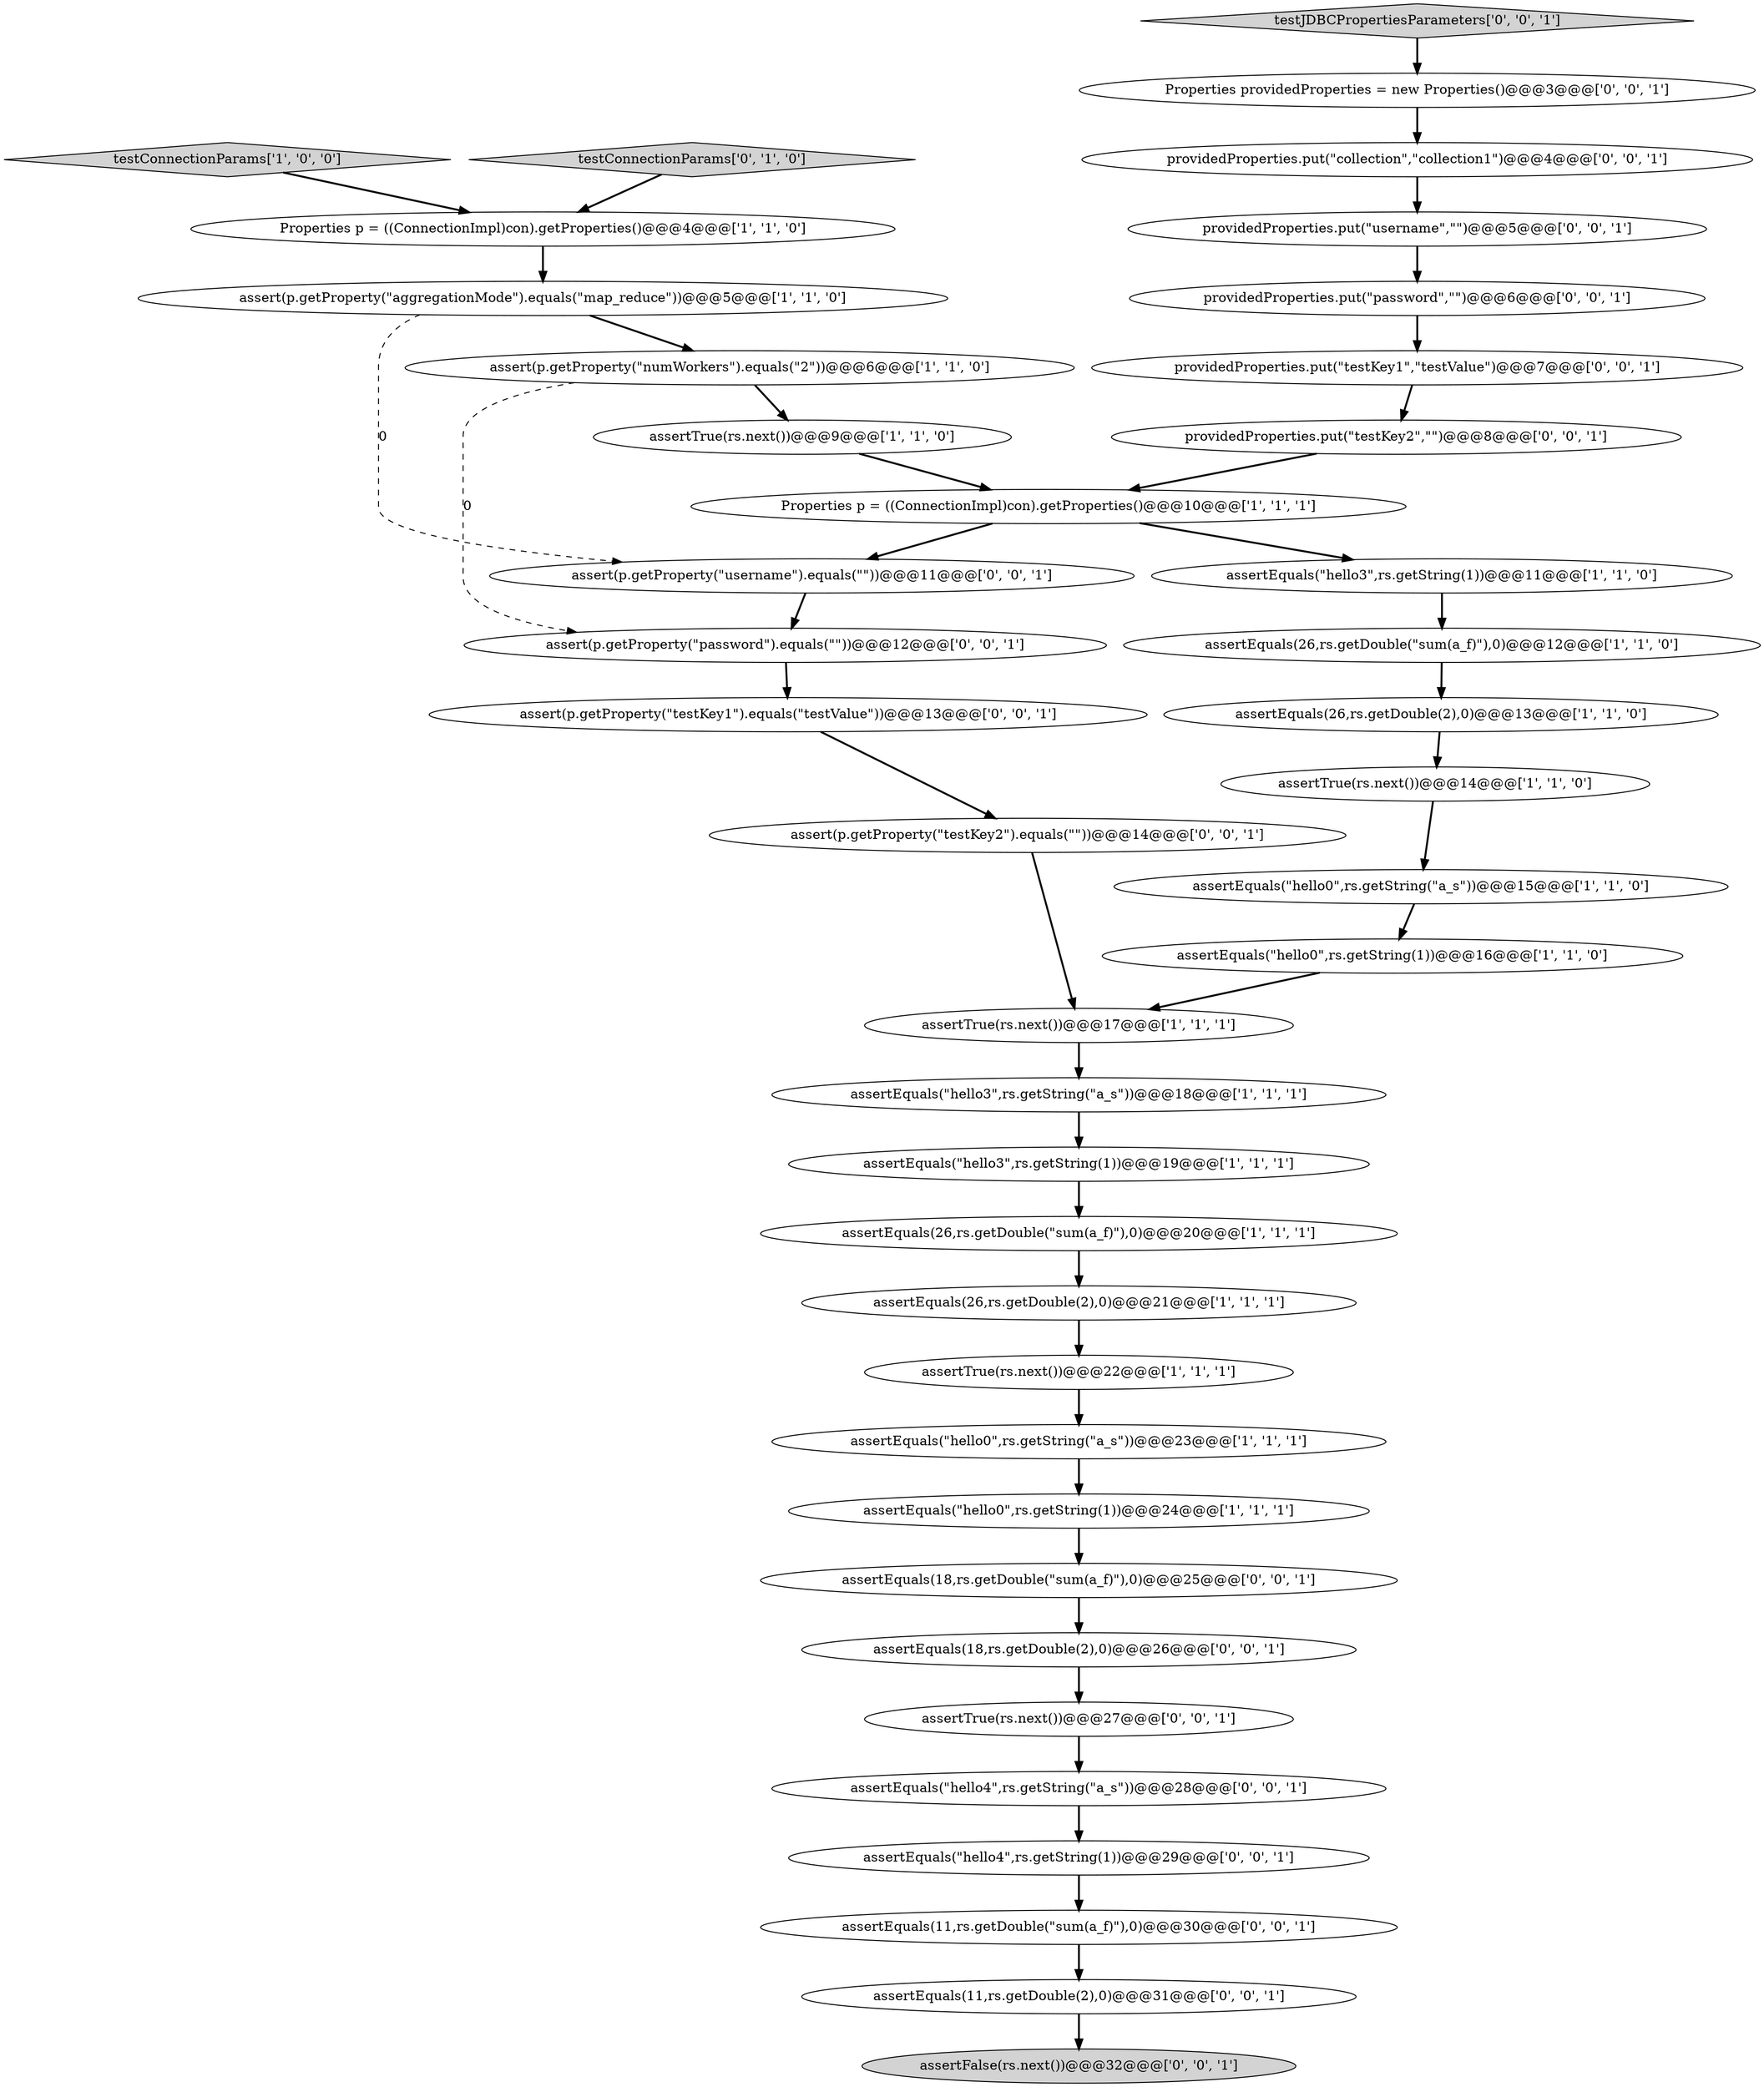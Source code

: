 digraph {
35 [style = filled, label = "providedProperties.put(\"testKey2\",\"\")@@@8@@@['0', '0', '1']", fillcolor = white, shape = ellipse image = "AAA0AAABBB3BBB"];
27 [style = filled, label = "providedProperties.put(\"password\",\"\")@@@6@@@['0', '0', '1']", fillcolor = white, shape = ellipse image = "AAA0AAABBB3BBB"];
31 [style = filled, label = "assertEquals(\"hello4\",rs.getString(\"a_s\"))@@@28@@@['0', '0', '1']", fillcolor = white, shape = ellipse image = "AAA0AAABBB3BBB"];
17 [style = filled, label = "assertEquals(\"hello3\",rs.getString(1))@@@19@@@['1', '1', '1']", fillcolor = white, shape = ellipse image = "AAA0AAABBB1BBB"];
22 [style = filled, label = "testJDBCPropertiesParameters['0', '0', '1']", fillcolor = lightgray, shape = diamond image = "AAA0AAABBB3BBB"];
34 [style = filled, label = "assert(p.getProperty(\"username\").equals(\"\"))@@@11@@@['0', '0', '1']", fillcolor = white, shape = ellipse image = "AAA0AAABBB3BBB"];
5 [style = filled, label = "assertEquals(\"hello0\",rs.getString(1))@@@24@@@['1', '1', '1']", fillcolor = white, shape = ellipse image = "AAA0AAABBB1BBB"];
2 [style = filled, label = "assertEquals(\"hello0\",rs.getString(\"a_s\"))@@@23@@@['1', '1', '1']", fillcolor = white, shape = ellipse image = "AAA0AAABBB1BBB"];
24 [style = filled, label = "assertEquals(11,rs.getDouble(\"sum(a_f)\"),0)@@@30@@@['0', '0', '1']", fillcolor = white, shape = ellipse image = "AAA0AAABBB3BBB"];
33 [style = filled, label = "assertFalse(rs.next())@@@32@@@['0', '0', '1']", fillcolor = lightgray, shape = ellipse image = "AAA0AAABBB3BBB"];
39 [style = filled, label = "providedProperties.put(\"testKey1\",\"testValue\")@@@7@@@['0', '0', '1']", fillcolor = white, shape = ellipse image = "AAA0AAABBB3BBB"];
1 [style = filled, label = "assertTrue(rs.next())@@@22@@@['1', '1', '1']", fillcolor = white, shape = ellipse image = "AAA0AAABBB1BBB"];
19 [style = filled, label = "assertEquals(26,rs.getDouble(\"sum(a_f)\"),0)@@@12@@@['1', '1', '0']", fillcolor = white, shape = ellipse image = "AAA0AAABBB1BBB"];
13 [style = filled, label = "assert(p.getProperty(\"numWorkers\").equals(\"2\"))@@@6@@@['1', '1', '0']", fillcolor = white, shape = ellipse image = "AAA0AAABBB1BBB"];
23 [style = filled, label = "assertEquals(11,rs.getDouble(2),0)@@@31@@@['0', '0', '1']", fillcolor = white, shape = ellipse image = "AAA0AAABBB3BBB"];
25 [style = filled, label = "assert(p.getProperty(\"testKey2\").equals(\"\"))@@@14@@@['0', '0', '1']", fillcolor = white, shape = ellipse image = "AAA0AAABBB3BBB"];
9 [style = filled, label = "testConnectionParams['1', '0', '0']", fillcolor = lightgray, shape = diamond image = "AAA0AAABBB1BBB"];
11 [style = filled, label = "Properties p = ((ConnectionImpl)con).getProperties()@@@10@@@['1', '1', '1']", fillcolor = white, shape = ellipse image = "AAA0AAABBB1BBB"];
12 [style = filled, label = "assertTrue(rs.next())@@@17@@@['1', '1', '1']", fillcolor = white, shape = ellipse image = "AAA0AAABBB1BBB"];
8 [style = filled, label = "assertTrue(rs.next())@@@9@@@['1', '1', '0']", fillcolor = white, shape = ellipse image = "AAA0AAABBB1BBB"];
3 [style = filled, label = "Properties p = ((ConnectionImpl)con).getProperties()@@@4@@@['1', '1', '0']", fillcolor = white, shape = ellipse image = "AAA0AAABBB1BBB"];
28 [style = filled, label = "providedProperties.put(\"collection\",\"collection1\")@@@4@@@['0', '0', '1']", fillcolor = white, shape = ellipse image = "AAA0AAABBB3BBB"];
36 [style = filled, label = "assertEquals(18,rs.getDouble(\"sum(a_f)\"),0)@@@25@@@['0', '0', '1']", fillcolor = white, shape = ellipse image = "AAA0AAABBB3BBB"];
37 [style = filled, label = "assert(p.getProperty(\"password\").equals(\"\"))@@@12@@@['0', '0', '1']", fillcolor = white, shape = ellipse image = "AAA0AAABBB3BBB"];
29 [style = filled, label = "assert(p.getProperty(\"testKey1\").equals(\"testValue\"))@@@13@@@['0', '0', '1']", fillcolor = white, shape = ellipse image = "AAA0AAABBB3BBB"];
15 [style = filled, label = "assertEquals(\"hello0\",rs.getString(1))@@@16@@@['1', '1', '0']", fillcolor = white, shape = ellipse image = "AAA0AAABBB1BBB"];
18 [style = filled, label = "assertEquals(26,rs.getDouble(2),0)@@@21@@@['1', '1', '1']", fillcolor = white, shape = ellipse image = "AAA0AAABBB1BBB"];
20 [style = filled, label = "testConnectionParams['0', '1', '0']", fillcolor = lightgray, shape = diamond image = "AAA0AAABBB2BBB"];
32 [style = filled, label = "Properties providedProperties = new Properties()@@@3@@@['0', '0', '1']", fillcolor = white, shape = ellipse image = "AAA0AAABBB3BBB"];
16 [style = filled, label = "assertEquals(\"hello0\",rs.getString(\"a_s\"))@@@15@@@['1', '1', '0']", fillcolor = white, shape = ellipse image = "AAA0AAABBB1BBB"];
38 [style = filled, label = "assertEquals(18,rs.getDouble(2),0)@@@26@@@['0', '0', '1']", fillcolor = white, shape = ellipse image = "AAA0AAABBB3BBB"];
6 [style = filled, label = "assert(p.getProperty(\"aggregationMode\").equals(\"map_reduce\"))@@@5@@@['1', '1', '0']", fillcolor = white, shape = ellipse image = "AAA0AAABBB1BBB"];
14 [style = filled, label = "assertEquals(26,rs.getDouble(\"sum(a_f)\"),0)@@@20@@@['1', '1', '1']", fillcolor = white, shape = ellipse image = "AAA0AAABBB1BBB"];
10 [style = filled, label = "assertEquals(\"hello3\",rs.getString(1))@@@11@@@['1', '1', '0']", fillcolor = white, shape = ellipse image = "AAA0AAABBB1BBB"];
0 [style = filled, label = "assertTrue(rs.next())@@@14@@@['1', '1', '0']", fillcolor = white, shape = ellipse image = "AAA0AAABBB1BBB"];
26 [style = filled, label = "assertTrue(rs.next())@@@27@@@['0', '0', '1']", fillcolor = white, shape = ellipse image = "AAA0AAABBB3BBB"];
30 [style = filled, label = "assertEquals(\"hello4\",rs.getString(1))@@@29@@@['0', '0', '1']", fillcolor = white, shape = ellipse image = "AAA0AAABBB3BBB"];
7 [style = filled, label = "assertEquals(\"hello3\",rs.getString(\"a_s\"))@@@18@@@['1', '1', '1']", fillcolor = white, shape = ellipse image = "AAA0AAABBB1BBB"];
21 [style = filled, label = "providedProperties.put(\"username\",\"\")@@@5@@@['0', '0', '1']", fillcolor = white, shape = ellipse image = "AAA0AAABBB3BBB"];
4 [style = filled, label = "assertEquals(26,rs.getDouble(2),0)@@@13@@@['1', '1', '0']", fillcolor = white, shape = ellipse image = "AAA0AAABBB1BBB"];
28->21 [style = bold, label=""];
11->34 [style = bold, label=""];
38->26 [style = bold, label=""];
12->7 [style = bold, label=""];
20->3 [style = bold, label=""];
27->39 [style = bold, label=""];
14->18 [style = bold, label=""];
24->23 [style = bold, label=""];
15->12 [style = bold, label=""];
2->5 [style = bold, label=""];
39->35 [style = bold, label=""];
26->31 [style = bold, label=""];
9->3 [style = bold, label=""];
23->33 [style = bold, label=""];
16->15 [style = bold, label=""];
6->13 [style = bold, label=""];
17->14 [style = bold, label=""];
25->12 [style = bold, label=""];
29->25 [style = bold, label=""];
10->19 [style = bold, label=""];
3->6 [style = bold, label=""];
22->32 [style = bold, label=""];
8->11 [style = bold, label=""];
37->29 [style = bold, label=""];
11->10 [style = bold, label=""];
32->28 [style = bold, label=""];
6->34 [style = dashed, label="0"];
19->4 [style = bold, label=""];
21->27 [style = bold, label=""];
7->17 [style = bold, label=""];
18->1 [style = bold, label=""];
31->30 [style = bold, label=""];
5->36 [style = bold, label=""];
35->11 [style = bold, label=""];
13->8 [style = bold, label=""];
36->38 [style = bold, label=""];
13->37 [style = dashed, label="0"];
1->2 [style = bold, label=""];
34->37 [style = bold, label=""];
30->24 [style = bold, label=""];
4->0 [style = bold, label=""];
0->16 [style = bold, label=""];
}
